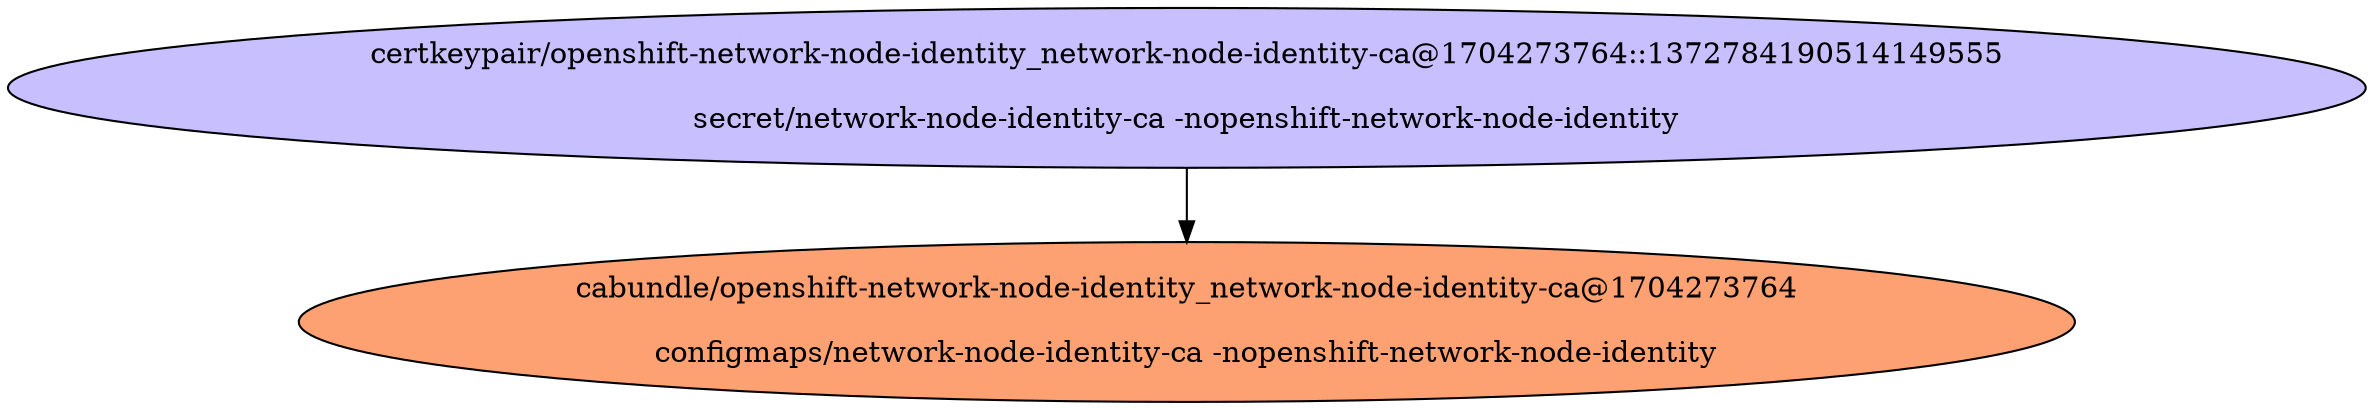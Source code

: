 digraph "Local Certificate" {
  // Node definitions.
  1 [
    label="certkeypair/openshift-network-node-identity_network-node-identity-ca@1704273764::1372784190514149555\n\nsecret/network-node-identity-ca -nopenshift-network-node-identity\n"
    style=filled
    fillcolor="#c7bfff"
  ];
  2 [
    label="cabundle/openshift-network-node-identity_network-node-identity-ca@1704273764\n\nconfigmaps/network-node-identity-ca -nopenshift-network-node-identity\n"
    style=filled
    fillcolor="#fda172"
  ];

  // Edge definitions.
  1 -> 2;
}